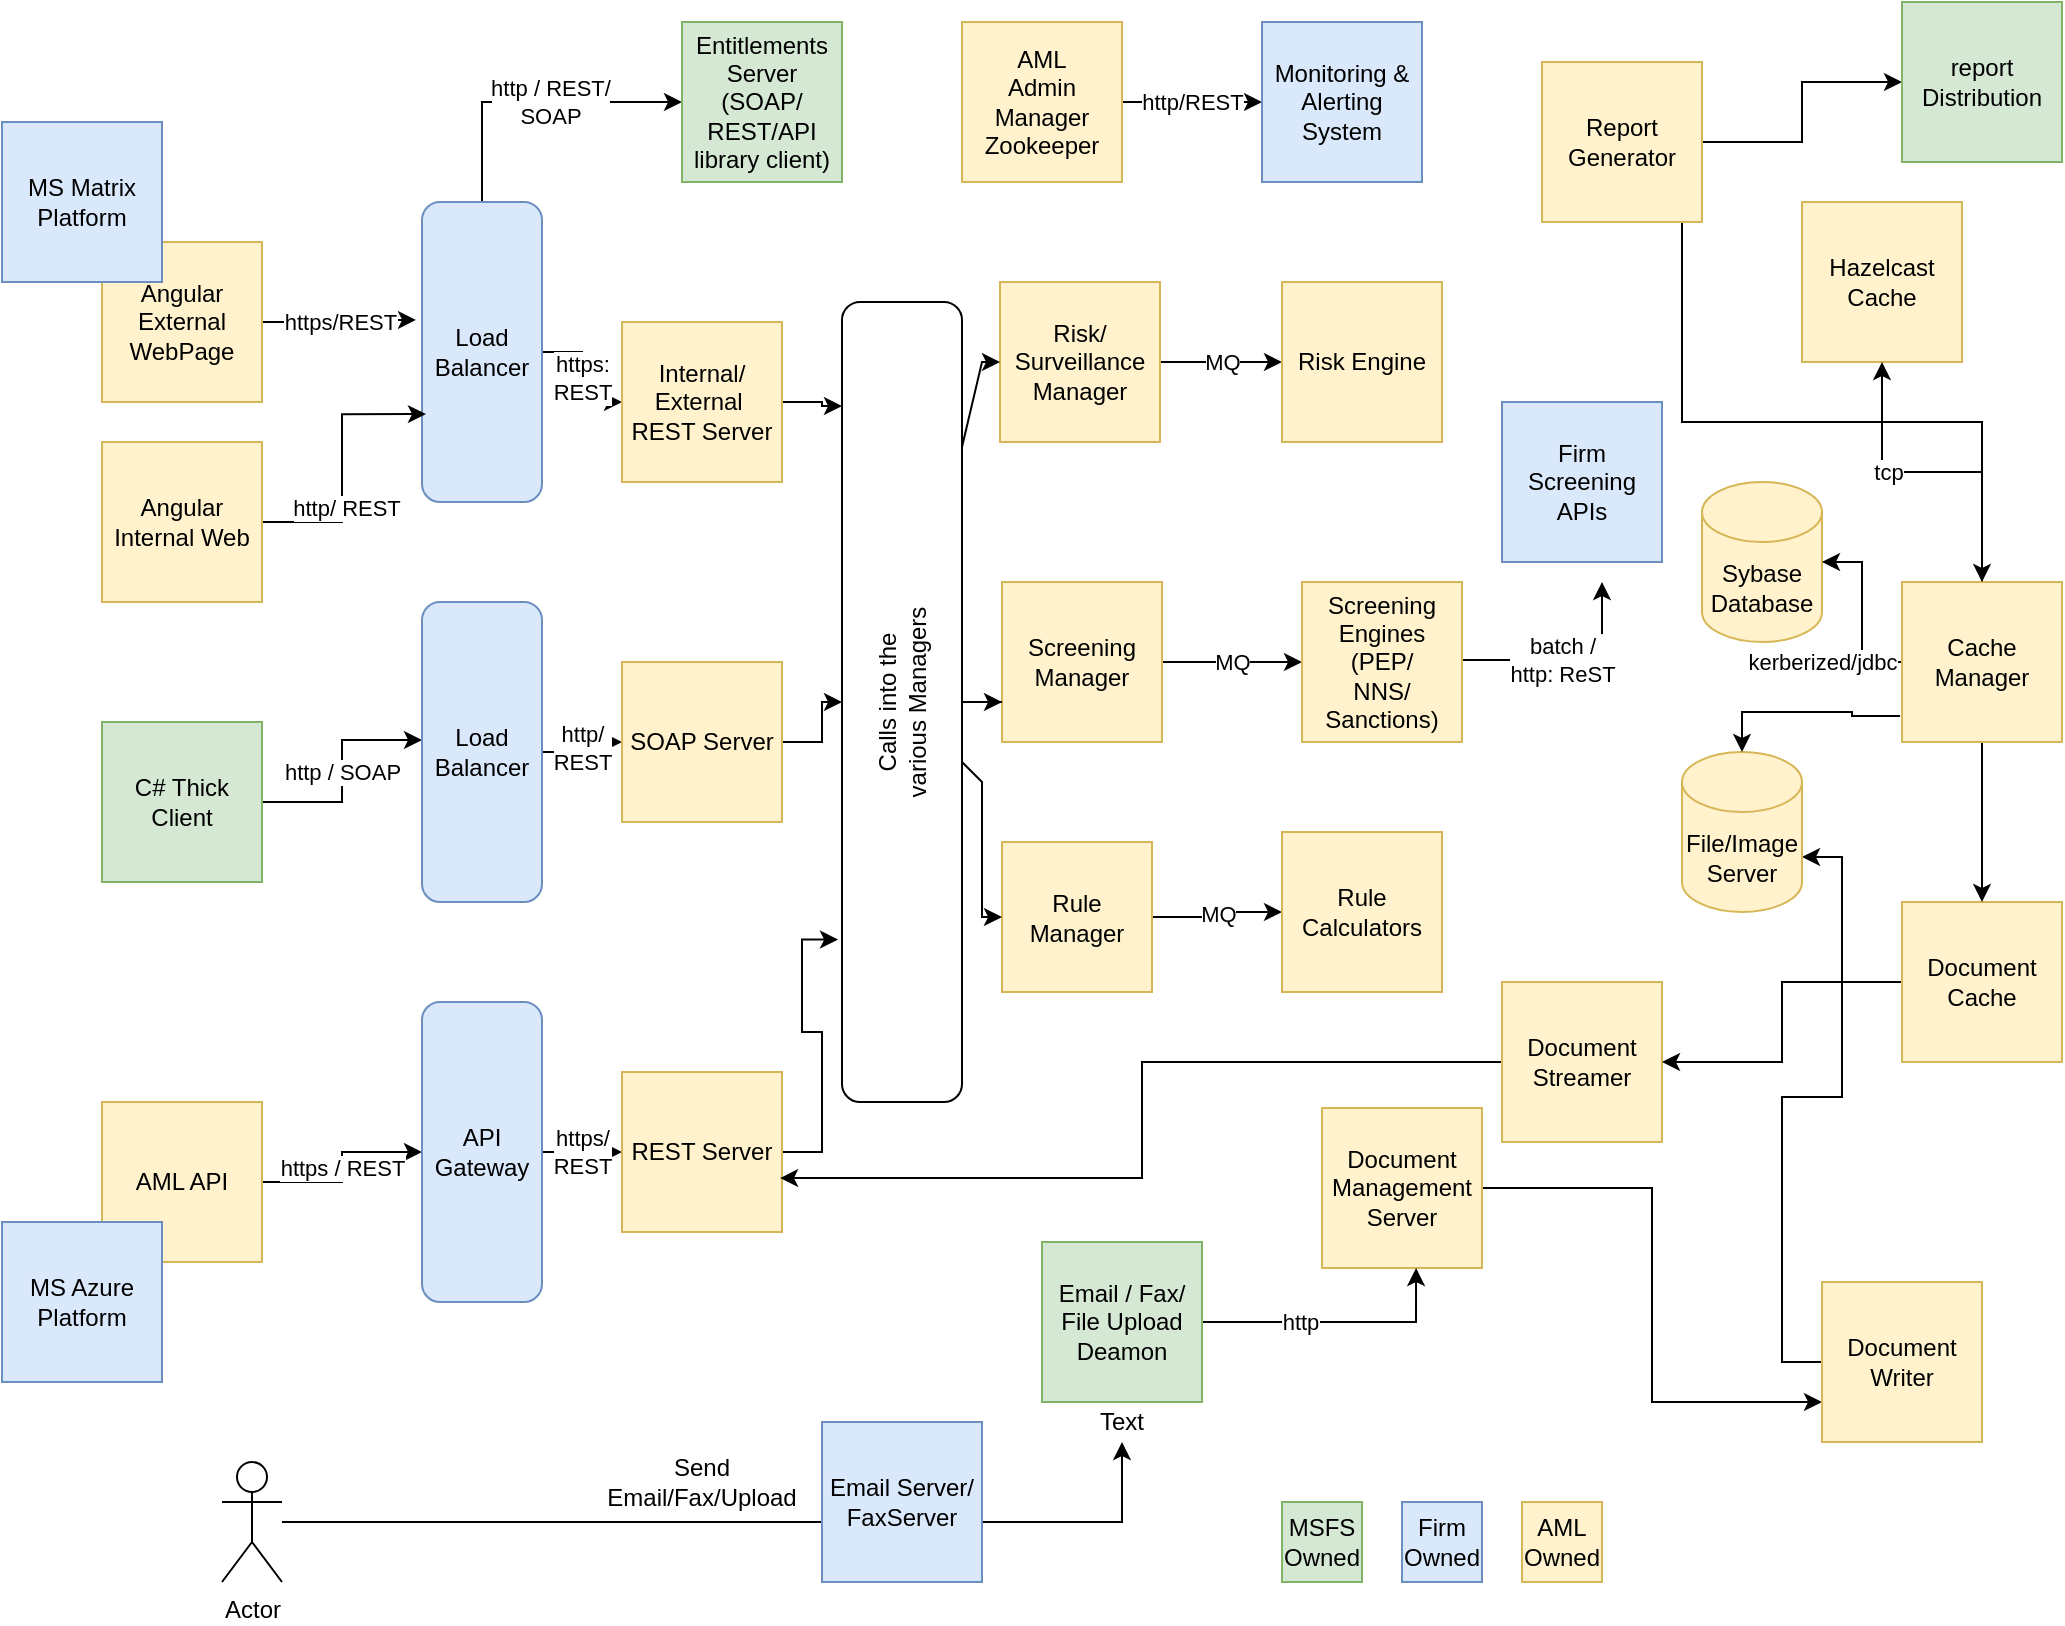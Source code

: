 <mxfile version="14.4.4" type="github" pages="3">
  <diagram id="iRu68B-h0srwzJngsNM3" name="Page-1">
    <mxGraphModel dx="1334" dy="836" grid="1" gridSize="10" guides="1" tooltips="1" connect="1" arrows="1" fold="1" page="1" pageScale="1" pageWidth="1100" pageHeight="850" math="0" shadow="0">
      <root>
        <mxCell id="0" />
        <mxCell id="1" parent="0" />
        <mxCell id="XaX1n3q73ztGjnzwknjy-37" value="https: &lt;br&gt;REST" style="edgeStyle=orthogonalEdgeStyle;rounded=0;orthogonalLoop=1;jettySize=auto;html=1;entryX=0;entryY=0.5;entryDx=0;entryDy=0;" parent="1" source="vKYoiZEN1wMwFHQaa8nA-1" target="XaX1n3q73ztGjnzwknjy-6" edge="1">
          <mxGeometry relative="1" as="geometry" />
        </mxCell>
        <mxCell id="XaX1n3q73ztGjnzwknjy-42" style="edgeStyle=orthogonalEdgeStyle;rounded=0;orthogonalLoop=1;jettySize=auto;html=1;entryX=0;entryY=0.5;entryDx=0;entryDy=0;exitX=0;exitY=0.5;exitDx=0;exitDy=0;" parent="1" source="vKYoiZEN1wMwFHQaa8nA-1" target="XaX1n3q73ztGjnzwknjy-5" edge="1">
          <mxGeometry relative="1" as="geometry">
            <mxPoint x="290" y="60" as="targetPoint" />
          </mxGeometry>
        </mxCell>
        <mxCell id="XaX1n3q73ztGjnzwknjy-43" value="http / REST/&lt;br&gt;SOAP" style="edgeLabel;html=1;align=center;verticalAlign=middle;resizable=0;points=[];" parent="XaX1n3q73ztGjnzwknjy-42" vertex="1" connectable="0">
          <mxGeometry x="0.12" relative="1" as="geometry">
            <mxPoint as="offset" />
          </mxGeometry>
        </mxCell>
        <mxCell id="vKYoiZEN1wMwFHQaa8nA-1" value="Load Balancer" style="rounded=1;whiteSpace=wrap;html=1;direction=south;fillColor=#dae8fc;strokeColor=#6c8ebf;" parent="1" vertex="1">
          <mxGeometry x="250" y="110" width="60" height="150" as="geometry" />
        </mxCell>
        <mxCell id="XaX1n3q73ztGjnzwknjy-38" style="edgeStyle=orthogonalEdgeStyle;rounded=0;orthogonalLoop=1;jettySize=auto;html=1;entryX=0.707;entryY=0.967;entryDx=0;entryDy=0;entryPerimeter=0;" parent="1" source="vKYoiZEN1wMwFHQaa8nA-2" target="vKYoiZEN1wMwFHQaa8nA-1" edge="1">
          <mxGeometry relative="1" as="geometry" />
        </mxCell>
        <mxCell id="XaX1n3q73ztGjnzwknjy-39" value="http/ REST" style="edgeLabel;html=1;align=center;verticalAlign=middle;resizable=0;points=[];" parent="XaX1n3q73ztGjnzwknjy-38" vertex="1" connectable="0">
          <mxGeometry x="-0.308" y="-2" relative="1" as="geometry">
            <mxPoint as="offset" />
          </mxGeometry>
        </mxCell>
        <mxCell id="vKYoiZEN1wMwFHQaa8nA-2" value="Angular&lt;br&gt;Internal Web" style="whiteSpace=wrap;html=1;aspect=fixed;fillColor=#fff2cc;strokeColor=#d6b656;" parent="1" vertex="1">
          <mxGeometry x="90" y="230" width="80" height="80" as="geometry" />
        </mxCell>
        <mxCell id="XaX1n3q73ztGjnzwknjy-64" value="http / SOAP" style="edgeStyle=orthogonalEdgeStyle;rounded=0;orthogonalLoop=1;jettySize=auto;html=1;entryX=0.46;entryY=1;entryDx=0;entryDy=0;entryPerimeter=0;" parent="1" source="vKYoiZEN1wMwFHQaa8nA-3" target="XaX1n3q73ztGjnzwknjy-1" edge="1">
          <mxGeometry relative="1" as="geometry" />
        </mxCell>
        <mxCell id="vKYoiZEN1wMwFHQaa8nA-3" value="C# Thick Client" style="whiteSpace=wrap;html=1;aspect=fixed;fillColor=#d5e8d4;strokeColor=#82b366;" parent="1" vertex="1">
          <mxGeometry x="90" y="370" width="80" height="80" as="geometry" />
        </mxCell>
        <mxCell id="XaX1n3q73ztGjnzwknjy-54" value="https / REST" style="edgeStyle=orthogonalEdgeStyle;rounded=0;orthogonalLoop=1;jettySize=auto;html=1;" parent="1" source="vKYoiZEN1wMwFHQaa8nA-4" target="XaX1n3q73ztGjnzwknjy-2" edge="1">
          <mxGeometry relative="1" as="geometry" />
        </mxCell>
        <mxCell id="vKYoiZEN1wMwFHQaa8nA-4" value="AML API" style="whiteSpace=wrap;html=1;aspect=fixed;fillColor=#fff2cc;strokeColor=#d6b656;" parent="1" vertex="1">
          <mxGeometry x="90" y="560" width="80" height="80" as="geometry" />
        </mxCell>
        <mxCell id="XaX1n3q73ztGjnzwknjy-52" value="http/&lt;br&gt;REST" style="edgeStyle=orthogonalEdgeStyle;rounded=0;orthogonalLoop=1;jettySize=auto;html=1;" parent="1" source="XaX1n3q73ztGjnzwknjy-1" target="XaX1n3q73ztGjnzwknjy-4" edge="1">
          <mxGeometry relative="1" as="geometry" />
        </mxCell>
        <mxCell id="XaX1n3q73ztGjnzwknjy-1" value="Load Balancer" style="rounded=1;whiteSpace=wrap;html=1;direction=south;fillColor=#dae8fc;strokeColor=#6c8ebf;" parent="1" vertex="1">
          <mxGeometry x="250" y="310" width="60" height="150" as="geometry" />
        </mxCell>
        <mxCell id="XaX1n3q73ztGjnzwknjy-53" value="https/&lt;br&gt;REST" style="edgeStyle=orthogonalEdgeStyle;rounded=0;orthogonalLoop=1;jettySize=auto;html=1;" parent="1" source="XaX1n3q73ztGjnzwknjy-2" target="XaX1n3q73ztGjnzwknjy-7" edge="1">
          <mxGeometry relative="1" as="geometry" />
        </mxCell>
        <mxCell id="XaX1n3q73ztGjnzwknjy-2" value="API Gateway" style="rounded=1;whiteSpace=wrap;html=1;direction=south;fillColor=#dae8fc;strokeColor=#6c8ebf;" parent="1" vertex="1">
          <mxGeometry x="250" y="510" width="60" height="150" as="geometry" />
        </mxCell>
        <mxCell id="XaX1n3q73ztGjnzwknjy-36" value="https/REST" style="edgeStyle=orthogonalEdgeStyle;rounded=0;orthogonalLoop=1;jettySize=auto;html=1;entryX=0.393;entryY=1.05;entryDx=0;entryDy=0;entryPerimeter=0;" parent="1" source="XaX1n3q73ztGjnzwknjy-3" target="vKYoiZEN1wMwFHQaa8nA-1" edge="1">
          <mxGeometry relative="1" as="geometry" />
        </mxCell>
        <mxCell id="XaX1n3q73ztGjnzwknjy-3" value="Angular&lt;br&gt;External WebPage" style="whiteSpace=wrap;html=1;aspect=fixed;fillColor=#fff2cc;strokeColor=#d6b656;" parent="1" vertex="1">
          <mxGeometry x="90" y="130" width="80" height="80" as="geometry" />
        </mxCell>
        <mxCell id="XaX1n3q73ztGjnzwknjy-79" style="edgeStyle=orthogonalEdgeStyle;rounded=0;orthogonalLoop=1;jettySize=auto;html=1;entryX=0.5;entryY=0;entryDx=0;entryDy=0;" parent="1" source="XaX1n3q73ztGjnzwknjy-4" target="XaX1n3q73ztGjnzwknjy-77" edge="1">
          <mxGeometry relative="1" as="geometry" />
        </mxCell>
        <mxCell id="XaX1n3q73ztGjnzwknjy-4" value="SOAP Server" style="whiteSpace=wrap;html=1;aspect=fixed;fillColor=#fff2cc;strokeColor=#d6b656;" parent="1" vertex="1">
          <mxGeometry x="350" y="340" width="80" height="80" as="geometry" />
        </mxCell>
        <mxCell id="XaX1n3q73ztGjnzwknjy-5" value="Entitlements Server&lt;br&gt;(SOAP/&lt;br&gt;REST/API library client)" style="whiteSpace=wrap;html=1;aspect=fixed;fillColor=#d5e8d4;strokeColor=#82b366;" parent="1" vertex="1">
          <mxGeometry x="380" y="20" width="80" height="80" as="geometry" />
        </mxCell>
        <mxCell id="XaX1n3q73ztGjnzwknjy-78" value="" style="edgeStyle=orthogonalEdgeStyle;rounded=0;orthogonalLoop=1;jettySize=auto;html=1;entryX=0.87;entryY=0;entryDx=0;entryDy=0;entryPerimeter=0;" parent="1" source="XaX1n3q73ztGjnzwknjy-6" target="XaX1n3q73ztGjnzwknjy-77" edge="1">
          <mxGeometry relative="1" as="geometry" />
        </mxCell>
        <mxCell id="XaX1n3q73ztGjnzwknjy-6" value="Internal/&lt;br&gt;External&amp;nbsp;&lt;br&gt;REST Server" style="whiteSpace=wrap;html=1;aspect=fixed;fillColor=#fff2cc;strokeColor=#d6b656;" parent="1" vertex="1">
          <mxGeometry x="350" y="170" width="80" height="80" as="geometry" />
        </mxCell>
        <mxCell id="XaX1n3q73ztGjnzwknjy-80" style="edgeStyle=orthogonalEdgeStyle;rounded=0;orthogonalLoop=1;jettySize=auto;html=1;entryX=0.203;entryY=-0.033;entryDx=0;entryDy=0;entryPerimeter=0;" parent="1" source="XaX1n3q73ztGjnzwknjy-7" target="XaX1n3q73ztGjnzwknjy-77" edge="1">
          <mxGeometry relative="1" as="geometry" />
        </mxCell>
        <mxCell id="XaX1n3q73ztGjnzwknjy-7" value="REST Server" style="whiteSpace=wrap;html=1;aspect=fixed;fillColor=#fff2cc;strokeColor=#d6b656;" parent="1" vertex="1">
          <mxGeometry x="350" y="545" width="80" height="80" as="geometry" />
        </mxCell>
        <mxCell id="XaX1n3q73ztGjnzwknjy-49" value="MQ" style="edgeStyle=orthogonalEdgeStyle;rounded=0;orthogonalLoop=1;jettySize=auto;html=1;" parent="1" source="XaX1n3q73ztGjnzwknjy-8" target="XaX1n3q73ztGjnzwknjy-9" edge="1">
          <mxGeometry relative="1" as="geometry" />
        </mxCell>
        <mxCell id="XaX1n3q73ztGjnzwknjy-8" value="Risk/&lt;br&gt;Surveillance Manager" style="whiteSpace=wrap;html=1;aspect=fixed;fillColor=#fff2cc;strokeColor=#d6b656;" parent="1" vertex="1">
          <mxGeometry x="539" y="150" width="80" height="80" as="geometry" />
        </mxCell>
        <mxCell id="XaX1n3q73ztGjnzwknjy-47" style="edgeStyle=orthogonalEdgeStyle;rounded=0;orthogonalLoop=1;jettySize=auto;html=1;" parent="1" source="XaX1n3q73ztGjnzwknjy-35" edge="1">
          <mxGeometry relative="1" as="geometry">
            <mxPoint x="840" y="300" as="targetPoint" />
            <Array as="points">
              <mxPoint x="840" y="339" />
            </Array>
          </mxGeometry>
        </mxCell>
        <mxCell id="XaX1n3q73ztGjnzwknjy-48" value="batch / &lt;br&gt;http: ReST" style="edgeLabel;html=1;align=center;verticalAlign=middle;resizable=0;points=[];" parent="XaX1n3q73ztGjnzwknjy-47" vertex="1" connectable="0">
          <mxGeometry x="-0.081" relative="1" as="geometry">
            <mxPoint as="offset" />
          </mxGeometry>
        </mxCell>
        <mxCell id="XaX1n3q73ztGjnzwknjy-9" value="Risk Engine" style="whiteSpace=wrap;html=1;aspect=fixed;fillColor=#fff2cc;strokeColor=#d6b656;" parent="1" vertex="1">
          <mxGeometry x="680" y="150" width="80" height="80" as="geometry" />
        </mxCell>
        <mxCell id="XaX1n3q73ztGjnzwknjy-59" style="edgeStyle=orthogonalEdgeStyle;rounded=0;orthogonalLoop=1;jettySize=auto;html=1;entryX=0;entryY=0.75;entryDx=0;entryDy=0;" parent="1" source="XaX1n3q73ztGjnzwknjy-10" target="XaX1n3q73ztGjnzwknjy-12" edge="1">
          <mxGeometry relative="1" as="geometry" />
        </mxCell>
        <mxCell id="XaX1n3q73ztGjnzwknjy-10" value="Document Management Server" style="whiteSpace=wrap;html=1;aspect=fixed;fillColor=#fff2cc;strokeColor=#d6b656;" parent="1" vertex="1">
          <mxGeometry x="700" y="563" width="80" height="80" as="geometry" />
        </mxCell>
        <mxCell id="XaX1n3q73ztGjnzwknjy-60" style="edgeStyle=orthogonalEdgeStyle;rounded=0;orthogonalLoop=1;jettySize=auto;html=1;entryX=0.988;entryY=0.663;entryDx=0;entryDy=0;entryPerimeter=0;" parent="1" source="XaX1n3q73ztGjnzwknjy-11" target="XaX1n3q73ztGjnzwknjy-7" edge="1">
          <mxGeometry relative="1" as="geometry" />
        </mxCell>
        <mxCell id="XaX1n3q73ztGjnzwknjy-11" value="Document Streamer" style="whiteSpace=wrap;html=1;aspect=fixed;fillColor=#fff2cc;strokeColor=#d6b656;" parent="1" vertex="1">
          <mxGeometry x="790" y="500" width="80" height="80" as="geometry" />
        </mxCell>
        <mxCell id="XaX1n3q73ztGjnzwknjy-26" style="edgeStyle=orthogonalEdgeStyle;rounded=0;orthogonalLoop=1;jettySize=auto;html=1;entryX=1;entryY=0;entryDx=0;entryDy=52.5;entryPerimeter=0;" parent="1" source="XaX1n3q73ztGjnzwknjy-12" target="XaX1n3q73ztGjnzwknjy-16" edge="1">
          <mxGeometry relative="1" as="geometry" />
        </mxCell>
        <mxCell id="XaX1n3q73ztGjnzwknjy-12" value="Document Writer" style="whiteSpace=wrap;html=1;aspect=fixed;fillColor=#fff2cc;strokeColor=#d6b656;" parent="1" vertex="1">
          <mxGeometry x="950" y="650" width="80" height="80" as="geometry" />
        </mxCell>
        <mxCell id="XaX1n3q73ztGjnzwknjy-24" style="edgeStyle=orthogonalEdgeStyle;rounded=0;orthogonalLoop=1;jettySize=auto;html=1;entryX=0.588;entryY=1;entryDx=0;entryDy=0;entryPerimeter=0;" parent="1" source="XaX1n3q73ztGjnzwknjy-13" target="XaX1n3q73ztGjnzwknjy-10" edge="1">
          <mxGeometry relative="1" as="geometry" />
        </mxCell>
        <mxCell id="XaX1n3q73ztGjnzwknjy-25" value="http" style="edgeLabel;html=1;align=center;verticalAlign=middle;resizable=0;points=[];" parent="XaX1n3q73ztGjnzwknjy-24" vertex="1" connectable="0">
          <mxGeometry x="-0.272" relative="1" as="geometry">
            <mxPoint as="offset" />
          </mxGeometry>
        </mxCell>
        <mxCell id="XaX1n3q73ztGjnzwknjy-13" value="Email / Fax/ File Upload Deamon" style="whiteSpace=wrap;html=1;aspect=fixed;fillColor=#d5e8d4;strokeColor=#82b366;" parent="1" vertex="1">
          <mxGeometry x="560" y="630" width="80" height="80" as="geometry" />
        </mxCell>
        <mxCell id="XaX1n3q73ztGjnzwknjy-50" value="http/REST" style="edgeStyle=orthogonalEdgeStyle;rounded=0;orthogonalLoop=1;jettySize=auto;html=1;" parent="1" source="XaX1n3q73ztGjnzwknjy-14" target="XaX1n3q73ztGjnzwknjy-23" edge="1">
          <mxGeometry relative="1" as="geometry" />
        </mxCell>
        <mxCell id="XaX1n3q73ztGjnzwknjy-14" value="AML&lt;br&gt;Admin Manager&lt;br&gt;Zookeeper" style="whiteSpace=wrap;html=1;aspect=fixed;fillColor=#fff2cc;strokeColor=#d6b656;" parent="1" vertex="1">
          <mxGeometry x="520" y="20" width="80" height="80" as="geometry" />
        </mxCell>
        <mxCell id="XaX1n3q73ztGjnzwknjy-15" value="Sybase Database" style="shape=cylinder3;whiteSpace=wrap;html=1;boundedLbl=1;backgroundOutline=1;size=15;fillColor=#fff2cc;strokeColor=#d6b656;" parent="1" vertex="1">
          <mxGeometry x="890" y="250" width="60" height="80" as="geometry" />
        </mxCell>
        <mxCell id="XaX1n3q73ztGjnzwknjy-16" value="File/Image Server" style="shape=cylinder3;whiteSpace=wrap;html=1;boundedLbl=1;backgroundOutline=1;size=15;fillColor=#fff2cc;strokeColor=#d6b656;" parent="1" vertex="1">
          <mxGeometry x="880" y="385" width="60" height="80" as="geometry" />
        </mxCell>
        <mxCell id="XaX1n3q73ztGjnzwknjy-18" style="edgeStyle=orthogonalEdgeStyle;rounded=0;orthogonalLoop=1;jettySize=auto;html=1;" parent="1" source="XaX1n3q73ztGjnzwknjy-17" target="XaX1n3q73ztGjnzwknjy-19" edge="1">
          <mxGeometry relative="1" as="geometry">
            <mxPoint x="600" y="720" as="targetPoint" />
          </mxGeometry>
        </mxCell>
        <mxCell id="XaX1n3q73ztGjnzwknjy-17" value="Actor" style="shape=umlActor;verticalLabelPosition=bottom;verticalAlign=top;html=1;outlineConnect=0;" parent="1" vertex="1">
          <mxGeometry x="150" y="740" width="30" height="60" as="geometry" />
        </mxCell>
        <mxCell id="XaX1n3q73ztGjnzwknjy-19" value="Text" style="text;html=1;strokeColor=none;fillColor=none;align=center;verticalAlign=middle;whiteSpace=wrap;rounded=0;" parent="1" vertex="1">
          <mxGeometry x="580" y="710" width="40" height="20" as="geometry" />
        </mxCell>
        <mxCell id="XaX1n3q73ztGjnzwknjy-20" value="Send Email/Fax/Upload" style="text;html=1;strokeColor=none;fillColor=none;align=center;verticalAlign=middle;whiteSpace=wrap;rounded=0;" parent="1" vertex="1">
          <mxGeometry x="370" y="740" width="40" height="20" as="geometry" />
        </mxCell>
        <mxCell id="XaX1n3q73ztGjnzwknjy-58" style="edgeStyle=orthogonalEdgeStyle;rounded=0;orthogonalLoop=1;jettySize=auto;html=1;entryX=1;entryY=0.5;entryDx=0;entryDy=0;" parent="1" source="XaX1n3q73ztGjnzwknjy-21" target="XaX1n3q73ztGjnzwknjy-11" edge="1">
          <mxGeometry relative="1" as="geometry" />
        </mxCell>
        <mxCell id="XaX1n3q73ztGjnzwknjy-21" value="Document Cache" style="whiteSpace=wrap;html=1;aspect=fixed;fillColor=#fff2cc;strokeColor=#d6b656;" parent="1" vertex="1">
          <mxGeometry x="990" y="460" width="80" height="80" as="geometry" />
        </mxCell>
        <mxCell id="XaX1n3q73ztGjnzwknjy-22" value="Hazelcast&lt;br&gt;Cache" style="whiteSpace=wrap;html=1;aspect=fixed;fillColor=#fff2cc;strokeColor=#d6b656;" parent="1" vertex="1">
          <mxGeometry x="940" y="110" width="80" height="80" as="geometry" />
        </mxCell>
        <mxCell id="XaX1n3q73ztGjnzwknjy-23" value="Monitoring &amp;amp; Alerting System" style="whiteSpace=wrap;html=1;aspect=fixed;fillColor=#dae8fc;strokeColor=#6c8ebf;" parent="1" vertex="1">
          <mxGeometry x="670" y="20" width="80" height="80" as="geometry" />
        </mxCell>
        <mxCell id="XaX1n3q73ztGjnzwknjy-29" style="edgeStyle=orthogonalEdgeStyle;rounded=0;orthogonalLoop=1;jettySize=auto;html=1;exitX=-0.012;exitY=0.838;exitDx=0;exitDy=0;exitPerimeter=0;" parent="1" source="XaX1n3q73ztGjnzwknjy-28" target="XaX1n3q73ztGjnzwknjy-16" edge="1">
          <mxGeometry relative="1" as="geometry" />
        </mxCell>
        <mxCell id="XaX1n3q73ztGjnzwknjy-30" style="edgeStyle=orthogonalEdgeStyle;rounded=0;orthogonalLoop=1;jettySize=auto;html=1;" parent="1" source="XaX1n3q73ztGjnzwknjy-28" target="XaX1n3q73ztGjnzwknjy-15" edge="1">
          <mxGeometry relative="1" as="geometry">
            <mxPoint x="970" y="290" as="targetPoint" />
          </mxGeometry>
        </mxCell>
        <mxCell id="XaX1n3q73ztGjnzwknjy-40" value="kerberized/jdbc" style="edgeLabel;html=1;align=center;verticalAlign=middle;resizable=0;points=[];" parent="XaX1n3q73ztGjnzwknjy-30" vertex="1" connectable="0">
          <mxGeometry x="0.243" y="-1" relative="1" as="geometry">
            <mxPoint x="-21" y="36" as="offset" />
          </mxGeometry>
        </mxCell>
        <mxCell id="XaX1n3q73ztGjnzwknjy-31" style="edgeStyle=orthogonalEdgeStyle;rounded=0;orthogonalLoop=1;jettySize=auto;html=1;entryX=0.5;entryY=1;entryDx=0;entryDy=0;" parent="1" source="XaX1n3q73ztGjnzwknjy-28" target="XaX1n3q73ztGjnzwknjy-22" edge="1">
          <mxGeometry relative="1" as="geometry" />
        </mxCell>
        <mxCell id="XaX1n3q73ztGjnzwknjy-41" value="tcp" style="edgeLabel;html=1;align=center;verticalAlign=middle;resizable=0;points=[];" parent="XaX1n3q73ztGjnzwknjy-31" vertex="1" connectable="0">
          <mxGeometry x="0.28" relative="1" as="geometry">
            <mxPoint as="offset" />
          </mxGeometry>
        </mxCell>
        <mxCell id="XaX1n3q73ztGjnzwknjy-33" style="edgeStyle=orthogonalEdgeStyle;rounded=0;orthogonalLoop=1;jettySize=auto;html=1;entryX=0.5;entryY=0;entryDx=0;entryDy=0;" parent="1" source="XaX1n3q73ztGjnzwknjy-28" target="XaX1n3q73ztGjnzwknjy-21" edge="1">
          <mxGeometry relative="1" as="geometry" />
        </mxCell>
        <mxCell id="XaX1n3q73ztGjnzwknjy-28" value="Cache Manager" style="whiteSpace=wrap;html=1;aspect=fixed;fillColor=#fff2cc;strokeColor=#d6b656;" parent="1" vertex="1">
          <mxGeometry x="990" y="300" width="80" height="80" as="geometry" />
        </mxCell>
        <mxCell id="XaX1n3q73ztGjnzwknjy-55" value="MQ" style="edgeStyle=orthogonalEdgeStyle;rounded=0;orthogonalLoop=1;jettySize=auto;html=1;" parent="1" source="XaX1n3q73ztGjnzwknjy-34" target="XaX1n3q73ztGjnzwknjy-35" edge="1">
          <mxGeometry relative="1" as="geometry" />
        </mxCell>
        <mxCell id="XaX1n3q73ztGjnzwknjy-34" value="Screening&lt;br&gt;Manager" style="whiteSpace=wrap;html=1;aspect=fixed;fillColor=#fff2cc;strokeColor=#d6b656;" parent="1" vertex="1">
          <mxGeometry x="540" y="300" width="80" height="80" as="geometry" />
        </mxCell>
        <mxCell id="XaX1n3q73ztGjnzwknjy-35" value="Screening Engines&lt;br&gt;(PEP/&lt;br&gt;NNS/&lt;br&gt;Sanctions)" style="whiteSpace=wrap;html=1;aspect=fixed;fillColor=#fff2cc;strokeColor=#d6b656;" parent="1" vertex="1">
          <mxGeometry x="690" y="300" width="80" height="80" as="geometry" />
        </mxCell>
        <mxCell id="XaX1n3q73ztGjnzwknjy-44" value="Firm Screening APIs" style="whiteSpace=wrap;html=1;aspect=fixed;fillColor=#dae8fc;strokeColor=#6c8ebf;" parent="1" vertex="1">
          <mxGeometry x="790" y="210" width="80" height="80" as="geometry" />
        </mxCell>
        <mxCell id="XaX1n3q73ztGjnzwknjy-57" value="MQ" style="edgeStyle=orthogonalEdgeStyle;rounded=0;orthogonalLoop=1;jettySize=auto;html=1;" parent="1" source="XaX1n3q73ztGjnzwknjy-45" target="XaX1n3q73ztGjnzwknjy-46" edge="1">
          <mxGeometry relative="1" as="geometry" />
        </mxCell>
        <mxCell id="XaX1n3q73ztGjnzwknjy-45" value="Rule Manager" style="whiteSpace=wrap;html=1;aspect=fixed;fillColor=#fff2cc;strokeColor=#d6b656;" parent="1" vertex="1">
          <mxGeometry x="540" y="430" width="75" height="75" as="geometry" />
        </mxCell>
        <mxCell id="XaX1n3q73ztGjnzwknjy-46" value="Rule&lt;br&gt;Calculators" style="whiteSpace=wrap;html=1;aspect=fixed;fillColor=#fff2cc;strokeColor=#d6b656;" parent="1" vertex="1">
          <mxGeometry x="680" y="425" width="80" height="80" as="geometry" />
        </mxCell>
        <mxCell id="XaX1n3q73ztGjnzwknjy-65" value="MS Matrix Platform" style="whiteSpace=wrap;html=1;aspect=fixed;fillColor=#dae8fc;strokeColor=#6c8ebf;" parent="1" vertex="1">
          <mxGeometry x="40" y="70" width="80" height="80" as="geometry" />
        </mxCell>
        <mxCell id="XaX1n3q73ztGjnzwknjy-66" value="MS Azure Platform" style="whiteSpace=wrap;html=1;aspect=fixed;fillColor=#dae8fc;strokeColor=#6c8ebf;" parent="1" vertex="1">
          <mxGeometry x="40" y="620" width="80" height="80" as="geometry" />
        </mxCell>
        <mxCell id="XaX1n3q73ztGjnzwknjy-69" value="MSFS Owned" style="whiteSpace=wrap;html=1;aspect=fixed;fillColor=#d5e8d4;strokeColor=#82b366;" parent="1" vertex="1">
          <mxGeometry x="680" y="760" width="40" height="40" as="geometry" />
        </mxCell>
        <mxCell id="XaX1n3q73ztGjnzwknjy-70" value="Firm Owned" style="whiteSpace=wrap;html=1;aspect=fixed;fillColor=#dae8fc;strokeColor=#6c8ebf;" parent="1" vertex="1">
          <mxGeometry x="740" y="760" width="40" height="40" as="geometry" />
        </mxCell>
        <mxCell id="XaX1n3q73ztGjnzwknjy-71" value="AML Owned" style="whiteSpace=wrap;html=1;aspect=fixed;fillColor=#fff2cc;strokeColor=#d6b656;" parent="1" vertex="1">
          <mxGeometry x="800" y="760" width="40" height="40" as="geometry" />
        </mxCell>
        <mxCell id="XaX1n3q73ztGjnzwknjy-72" value="Email Server/ FaxServer" style="whiteSpace=wrap;html=1;aspect=fixed;fillColor=#dae8fc;strokeColor=#6c8ebf;" parent="1" vertex="1">
          <mxGeometry x="450" y="720" width="80" height="80" as="geometry" />
        </mxCell>
        <mxCell id="XaX1n3q73ztGjnzwknjy-81" style="edgeStyle=orthogonalEdgeStyle;rounded=0;orthogonalLoop=1;jettySize=auto;html=1;entryX=0;entryY=0.5;entryDx=0;entryDy=0;" parent="1" source="XaX1n3q73ztGjnzwknjy-77" target="XaX1n3q73ztGjnzwknjy-8" edge="1">
          <mxGeometry relative="1" as="geometry">
            <Array as="points">
              <mxPoint x="530" y="190" />
            </Array>
          </mxGeometry>
        </mxCell>
        <mxCell id="XaX1n3q73ztGjnzwknjy-83" style="edgeStyle=orthogonalEdgeStyle;rounded=0;orthogonalLoop=1;jettySize=auto;html=1;entryX=0;entryY=0.75;entryDx=0;entryDy=0;" parent="1" source="XaX1n3q73ztGjnzwknjy-77" target="XaX1n3q73ztGjnzwknjy-34" edge="1">
          <mxGeometry relative="1" as="geometry" />
        </mxCell>
        <mxCell id="XaX1n3q73ztGjnzwknjy-84" style="edgeStyle=orthogonalEdgeStyle;rounded=0;orthogonalLoop=1;jettySize=auto;html=1;entryX=0;entryY=0.5;entryDx=0;entryDy=0;" parent="1" source="XaX1n3q73ztGjnzwknjy-77" target="XaX1n3q73ztGjnzwknjy-45" edge="1">
          <mxGeometry relative="1" as="geometry">
            <Array as="points">
              <mxPoint x="530" y="400" />
              <mxPoint x="530" y="468" />
            </Array>
          </mxGeometry>
        </mxCell>
        <mxCell id="XaX1n3q73ztGjnzwknjy-77" value="Calls into the &lt;br&gt;various Managers" style="rounded=1;whiteSpace=wrap;html=1;rotation=-90;" parent="1" vertex="1">
          <mxGeometry x="290" y="330" width="400" height="60" as="geometry" />
        </mxCell>
        <mxCell id="Re75_QQ83oG2hGAsJ3-1-3" value="" style="edgeStyle=orthogonalEdgeStyle;rounded=0;orthogonalLoop=1;jettySize=auto;html=1;" parent="1" source="Re75_QQ83oG2hGAsJ3-1-1" target="Re75_QQ83oG2hGAsJ3-1-2" edge="1">
          <mxGeometry relative="1" as="geometry" />
        </mxCell>
        <mxCell id="Re75_QQ83oG2hGAsJ3-1-4" style="edgeStyle=orthogonalEdgeStyle;rounded=0;orthogonalLoop=1;jettySize=auto;html=1;" parent="1" source="Re75_QQ83oG2hGAsJ3-1-1" target="XaX1n3q73ztGjnzwknjy-28" edge="1">
          <mxGeometry relative="1" as="geometry">
            <Array as="points">
              <mxPoint x="880" y="220" />
              <mxPoint x="1030" y="220" />
            </Array>
          </mxGeometry>
        </mxCell>
        <mxCell id="Re75_QQ83oG2hGAsJ3-1-1" value="Report Generator" style="whiteSpace=wrap;html=1;aspect=fixed;fillColor=#fff2cc;strokeColor=#d6b656;" parent="1" vertex="1">
          <mxGeometry x="810" y="40" width="80" height="80" as="geometry" />
        </mxCell>
        <mxCell id="Re75_QQ83oG2hGAsJ3-1-2" value="report Distribution" style="whiteSpace=wrap;html=1;aspect=fixed;fillColor=#d5e8d4;strokeColor=#82b366;" parent="1" vertex="1">
          <mxGeometry x="990" y="10" width="80" height="80" as="geometry" />
        </mxCell>
      </root>
    </mxGraphModel>
  </diagram>
  <diagram id="O9x_CGTGgwwu1fojC1Sd" name="Interactions">
    <mxGraphModel dx="1334" dy="836" grid="1" gridSize="10" guides="1" tooltips="1" connect="1" arrows="1" fold="1" page="1" pageScale="1" pageWidth="1100" pageHeight="850" math="0" shadow="0">
      <root>
        <mxCell id="i6T3xDep09OXiuGcJDzH-0" />
        <mxCell id="i6T3xDep09OXiuGcJDzH-1" parent="i6T3xDep09OXiuGcJDzH-0" />
        <mxCell id="i6T3xDep09OXiuGcJDzH-31" value="" style="edgeStyle=orthogonalEdgeStyle;rounded=0;orthogonalLoop=1;jettySize=auto;html=1;" parent="i6T3xDep09OXiuGcJDzH-1" source="i6T3xDep09OXiuGcJDzH-24" target="i6T3xDep09OXiuGcJDzH-29" edge="1">
          <mxGeometry relative="1" as="geometry" />
        </mxCell>
        <mxCell id="i6T3xDep09OXiuGcJDzH-32" value="" style="edgeStyle=orthogonalEdgeStyle;rounded=0;orthogonalLoop=1;jettySize=auto;html=1;" parent="i6T3xDep09OXiuGcJDzH-1" source="i6T3xDep09OXiuGcJDzH-24" target="i6T3xDep09OXiuGcJDzH-27" edge="1">
          <mxGeometry relative="1" as="geometry" />
        </mxCell>
        <mxCell id="i6T3xDep09OXiuGcJDzH-33" value="" style="edgeStyle=orthogonalEdgeStyle;rounded=0;orthogonalLoop=1;jettySize=auto;html=1;" parent="i6T3xDep09OXiuGcJDzH-1" source="i6T3xDep09OXiuGcJDzH-24" target="i6T3xDep09OXiuGcJDzH-26" edge="1">
          <mxGeometry relative="1" as="geometry" />
        </mxCell>
        <mxCell id="i6T3xDep09OXiuGcJDzH-38" value="" style="edgeStyle=orthogonalEdgeStyle;rounded=0;orthogonalLoop=1;jettySize=auto;html=1;" parent="i6T3xDep09OXiuGcJDzH-1" source="i6T3xDep09OXiuGcJDzH-24" target="i6T3xDep09OXiuGcJDzH-35" edge="1">
          <mxGeometry relative="1" as="geometry" />
        </mxCell>
        <mxCell id="i6T3xDep09OXiuGcJDzH-24" value="AML IT Team" style="ellipse;whiteSpace=wrap;html=1;" parent="i6T3xDep09OXiuGcJDzH-1" vertex="1">
          <mxGeometry x="430" y="400" width="120" height="80" as="geometry" />
        </mxCell>
        <mxCell id="i6T3xDep09OXiuGcJDzH-25" value="AML Product Development" style="ellipse;whiteSpace=wrap;html=1;" parent="i6T3xDep09OXiuGcJDzH-1" vertex="1">
          <mxGeometry x="580" y="300" width="120" height="80" as="geometry" />
        </mxCell>
        <mxCell id="i6T3xDep09OXiuGcJDzH-26" value="MSFS AML BU&amp;nbsp;" style="ellipse;whiteSpace=wrap;html=1;" parent="i6T3xDep09OXiuGcJDzH-1" vertex="1">
          <mxGeometry x="580" y="400" width="120" height="80" as="geometry" />
        </mxCell>
        <mxCell id="i6T3xDep09OXiuGcJDzH-27" value="Morgan Stanley AML BU/ Internal Audit" style="ellipse;whiteSpace=wrap;html=1;" parent="i6T3xDep09OXiuGcJDzH-1" vertex="1">
          <mxGeometry x="420" y="210" width="120" height="80" as="geometry" />
        </mxCell>
        <mxCell id="i6T3xDep09OXiuGcJDzH-28" value="Morgan Stanley IT" style="ellipse;whiteSpace=wrap;html=1;" parent="i6T3xDep09OXiuGcJDzH-1" vertex="1">
          <mxGeometry x="270" y="210" width="120" height="80" as="geometry" />
        </mxCell>
        <mxCell id="i6T3xDep09OXiuGcJDzH-29" value="Morgan Stanley SRE/Prod Management" style="ellipse;whiteSpace=wrap;html=1;" parent="i6T3xDep09OXiuGcJDzH-1" vertex="1">
          <mxGeometry x="240" y="400" width="120" height="80" as="geometry" />
        </mxCell>
        <mxCell id="i6T3xDep09OXiuGcJDzH-30" value="MSFS UAT" style="ellipse;whiteSpace=wrap;html=1;" parent="i6T3xDep09OXiuGcJDzH-1" vertex="1">
          <mxGeometry x="580" y="500" width="120" height="80" as="geometry" />
        </mxCell>
        <mxCell id="i6T3xDep09OXiuGcJDzH-34" value="" style="endArrow=classic;html=1;" parent="i6T3xDep09OXiuGcJDzH-1" source="i6T3xDep09OXiuGcJDzH-24" target="i6T3xDep09OXiuGcJDzH-25" edge="1">
          <mxGeometry width="50" height="50" relative="1" as="geometry">
            <mxPoint x="520" y="390" as="sourcePoint" />
            <mxPoint x="570" y="340" as="targetPoint" />
          </mxGeometry>
        </mxCell>
        <mxCell id="i6T3xDep09OXiuGcJDzH-35" value="Hedge Funds" style="ellipse;whiteSpace=wrap;html=1;" parent="i6T3xDep09OXiuGcJDzH-1" vertex="1">
          <mxGeometry x="440" y="550" width="120" height="80" as="geometry" />
        </mxCell>
        <mxCell id="i6T3xDep09OXiuGcJDzH-36" value="Regulators/&lt;br&gt;Auditors" style="ellipse;whiteSpace=wrap;html=1;" parent="i6T3xDep09OXiuGcJDzH-1" vertex="1">
          <mxGeometry x="270" y="560" width="120" height="80" as="geometry" />
        </mxCell>
        <mxCell id="i6T3xDep09OXiuGcJDzH-37" value="" style="endArrow=classic;html=1;exitX=0.208;exitY=0.913;exitDx=0;exitDy=0;exitPerimeter=0;" parent="i6T3xDep09OXiuGcJDzH-1" source="i6T3xDep09OXiuGcJDzH-24" target="i6T3xDep09OXiuGcJDzH-36" edge="1">
          <mxGeometry width="50" height="50" relative="1" as="geometry">
            <mxPoint x="520" y="380" as="sourcePoint" />
            <mxPoint x="570" y="330" as="targetPoint" />
          </mxGeometry>
        </mxCell>
        <mxCell id="i6T3xDep09OXiuGcJDzH-39" value="" style="endArrow=classic;html=1;exitX=1;exitY=1;exitDx=0;exitDy=0;" parent="i6T3xDep09OXiuGcJDzH-1" source="i6T3xDep09OXiuGcJDzH-24" target="i6T3xDep09OXiuGcJDzH-30" edge="1">
          <mxGeometry width="50" height="50" relative="1" as="geometry">
            <mxPoint x="520" y="380" as="sourcePoint" />
            <mxPoint x="570" y="330" as="targetPoint" />
          </mxGeometry>
        </mxCell>
        <mxCell id="i6T3xDep09OXiuGcJDzH-40" value="" style="endArrow=classic;html=1;entryX=0.625;entryY=0.988;entryDx=0;entryDy=0;entryPerimeter=0;exitX=0.217;exitY=0.113;exitDx=0;exitDy=0;exitPerimeter=0;" parent="i6T3xDep09OXiuGcJDzH-1" source="i6T3xDep09OXiuGcJDzH-24" target="i6T3xDep09OXiuGcJDzH-28" edge="1">
          <mxGeometry width="50" height="50" relative="1" as="geometry">
            <mxPoint x="520" y="380" as="sourcePoint" />
            <mxPoint x="570" y="330" as="targetPoint" />
          </mxGeometry>
        </mxCell>
      </root>
    </mxGraphModel>
  </diagram>
  <diagram id="D4DWRDZZ7IDo92K8ZsqN" name="Things that could be improved">
    <mxGraphModel dx="1334" dy="836" grid="1" gridSize="10" guides="1" tooltips="1" connect="1" arrows="1" fold="1" page="1" pageScale="1" pageWidth="1100" pageHeight="850" math="0" shadow="0">
      <root>
        <mxCell id="mr79Yl-BKmMf_qyhP8FZ-0" />
        <mxCell id="mr79Yl-BKmMf_qyhP8FZ-1" parent="mr79Yl-BKmMf_qyhP8FZ-0" />
        <mxCell id="mr79Yl-BKmMf_qyhP8FZ-2" value="&lt;h1&gt;Improvements / Iterations to design&lt;/h1&gt;&lt;p&gt;- Priority concept (region based) shouldhave been introduced soon enough&lt;/p&gt;&lt;p&gt;- UX team could have been involved sooner.&amp;nbsp;&lt;/p&gt;&lt;p&gt;- Code and config was saved together. This should have been separated.&lt;/p&gt;&lt;p&gt;- We created a key-value column in anticipation of growing number of AML attributes. We should have used a proper no-sql solution (something like mongoDB earlier in the project lifecycle)&lt;/p&gt;&lt;p&gt;- Improved build gates. Testing coverage - used cucumber (gerkin) format [given-when-then] format to write test cases.&amp;nbsp;&lt;/p&gt;&lt;p&gt;- Document content understanding (eg. driving license parsing)&amp;nbsp;&lt;/p&gt;&lt;p&gt;- Enterprise MQ maintainence could be avoided by using Kafka ??&lt;/p&gt;" style="text;html=1;strokeColor=none;fillColor=none;spacing=5;spacingTop=-20;whiteSpace=wrap;overflow=hidden;rounded=0;" parent="mr79Yl-BKmMf_qyhP8FZ-1" vertex="1">
          <mxGeometry x="140" y="100" width="270" height="390" as="geometry" />
        </mxCell>
        <mxCell id="7XtvqE1bZMz7EsmZaBoI-0" value="&lt;h1&gt;Key Requirements/Scale&amp;nbsp;&lt;/h1&gt;&lt;p&gt;&lt;u&gt;&lt;b&gt;Functional requriements:&amp;nbsp;&lt;/b&gt;&lt;/u&gt;&lt;/p&gt;&lt;p&gt;Meet regulatory requirements and reduce franchise risk by&amp;nbsp;&lt;/p&gt;&lt;p&gt;1. Perform KYC using Documents&amp;nbsp;&lt;/p&gt;&lt;p&gt;2. Screening sanctions, negative news/media, political exposure personnel&lt;/p&gt;&lt;p&gt;3. Reporting back AML status and suspicious transactions to authorities at the hedge fund board (MLRO), external AML auditors, morganstanley AML group&lt;/p&gt;&lt;p&gt;&lt;span&gt;Value Add:&lt;/span&gt;&lt;br&gt;&lt;/p&gt;&lt;p&gt;Transaction monitoring and risk scoring for clients&lt;/p&gt;&lt;p&gt;&lt;u&gt;&lt;b&gt;Non functional reqs:&amp;nbsp;&lt;/b&gt;&lt;/u&gt;&lt;/p&gt;&lt;p&gt;&lt;u&gt;Scale:&lt;/u&gt;&amp;nbsp;&lt;span&gt;- 850K investors, approx - 5-6 accounts per investor, so 6 million investor accounts.&lt;/span&gt;&lt;/p&gt;&lt;p&gt;- roughly 10K+ documents a day (equates to approx 1.2 mil docs)&amp;nbsp;&lt;/p&gt;&lt;p&gt;- approx.1.5 - 2 trillion worth of transactions a month (almost high value transactions - so ~2million transactions a month).&lt;/p&gt;&lt;p&gt;- In the form of bellcurve. Typical start andend of months where transactions were.&amp;nbsp;&lt;/p&gt;&lt;p&gt;&lt;span&gt;&lt;u&gt;Available&lt;/u&gt;: 6.5 days a week (global system)&amp;nbsp;&lt;/span&gt;&lt;/p&gt;&lt;p&gt;Performant:&amp;nbsp;&lt;span&gt;Batch - Process the daily batch within 10 min at NY, EU and Asia end of day.&lt;/span&gt;&lt;/p&gt;&lt;p&gt;&lt;b&gt;&lt;u&gt;Real-time&lt;/u&gt;&lt;/b&gt;: For redemptions&lt;/p&gt;&lt;p&gt;&lt;b&gt;&lt;u&gt;Resilient&lt;/u&gt;&lt;/b&gt;: Cant fail - as stops money flow.&amp;nbsp;&lt;/p&gt;&lt;p&gt;&lt;u&gt;&lt;b&gt;&lt;br&gt;&lt;/b&gt;&lt;/u&gt;&lt;/p&gt;" style="text;html=1;strokeColor=none;fillColor=none;spacing=5;spacingTop=-20;whiteSpace=wrap;overflow=hidden;rounded=0;" parent="mr79Yl-BKmMf_qyhP8FZ-1" vertex="1">
          <mxGeometry x="450" y="80" width="270" height="690" as="geometry" />
        </mxCell>
      </root>
    </mxGraphModel>
  </diagram>
</mxfile>
